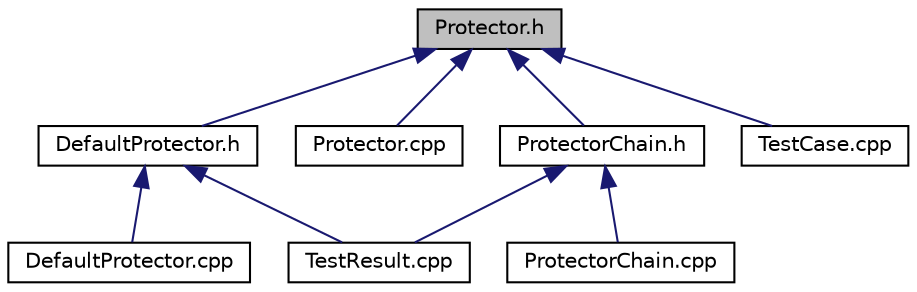 digraph "Protector.h"
{
  edge [fontname="Helvetica",fontsize="10",labelfontname="Helvetica",labelfontsize="10"];
  node [fontname="Helvetica",fontsize="10",shape=record];
  Node7 [label="Protector.h",height=0.2,width=0.4,color="black", fillcolor="grey75", style="filled", fontcolor="black"];
  Node7 -> Node8 [dir="back",color="midnightblue",fontsize="10",style="solid",fontname="Helvetica"];
  Node8 [label="DefaultProtector.h",height=0.2,width=0.4,color="black", fillcolor="white", style="filled",URL="$_default_protector_8h.html"];
  Node8 -> Node9 [dir="back",color="midnightblue",fontsize="10",style="solid",fontname="Helvetica"];
  Node9 [label="DefaultProtector.cpp",height=0.2,width=0.4,color="black", fillcolor="white", style="filled",URL="$_default_protector_8cpp.html"];
  Node8 -> Node10 [dir="back",color="midnightblue",fontsize="10",style="solid",fontname="Helvetica"];
  Node10 [label="TestResult.cpp",height=0.2,width=0.4,color="black", fillcolor="white", style="filled",URL="$_test_result_8cpp.html"];
  Node7 -> Node11 [dir="back",color="midnightblue",fontsize="10",style="solid",fontname="Helvetica"];
  Node11 [label="Protector.cpp",height=0.2,width=0.4,color="black", fillcolor="white", style="filled",URL="$_protector_8cpp.html"];
  Node7 -> Node12 [dir="back",color="midnightblue",fontsize="10",style="solid",fontname="Helvetica"];
  Node12 [label="ProtectorChain.h",height=0.2,width=0.4,color="black", fillcolor="white", style="filled",URL="$_protector_chain_8h.html"];
  Node12 -> Node13 [dir="back",color="midnightblue",fontsize="10",style="solid",fontname="Helvetica"];
  Node13 [label="ProtectorChain.cpp",height=0.2,width=0.4,color="black", fillcolor="white", style="filled",URL="$_protector_chain_8cpp.html"];
  Node12 -> Node10 [dir="back",color="midnightblue",fontsize="10",style="solid",fontname="Helvetica"];
  Node7 -> Node14 [dir="back",color="midnightblue",fontsize="10",style="solid",fontname="Helvetica"];
  Node14 [label="TestCase.cpp",height=0.2,width=0.4,color="black", fillcolor="white", style="filled",URL="$_test_case_8cpp.html"];
}
